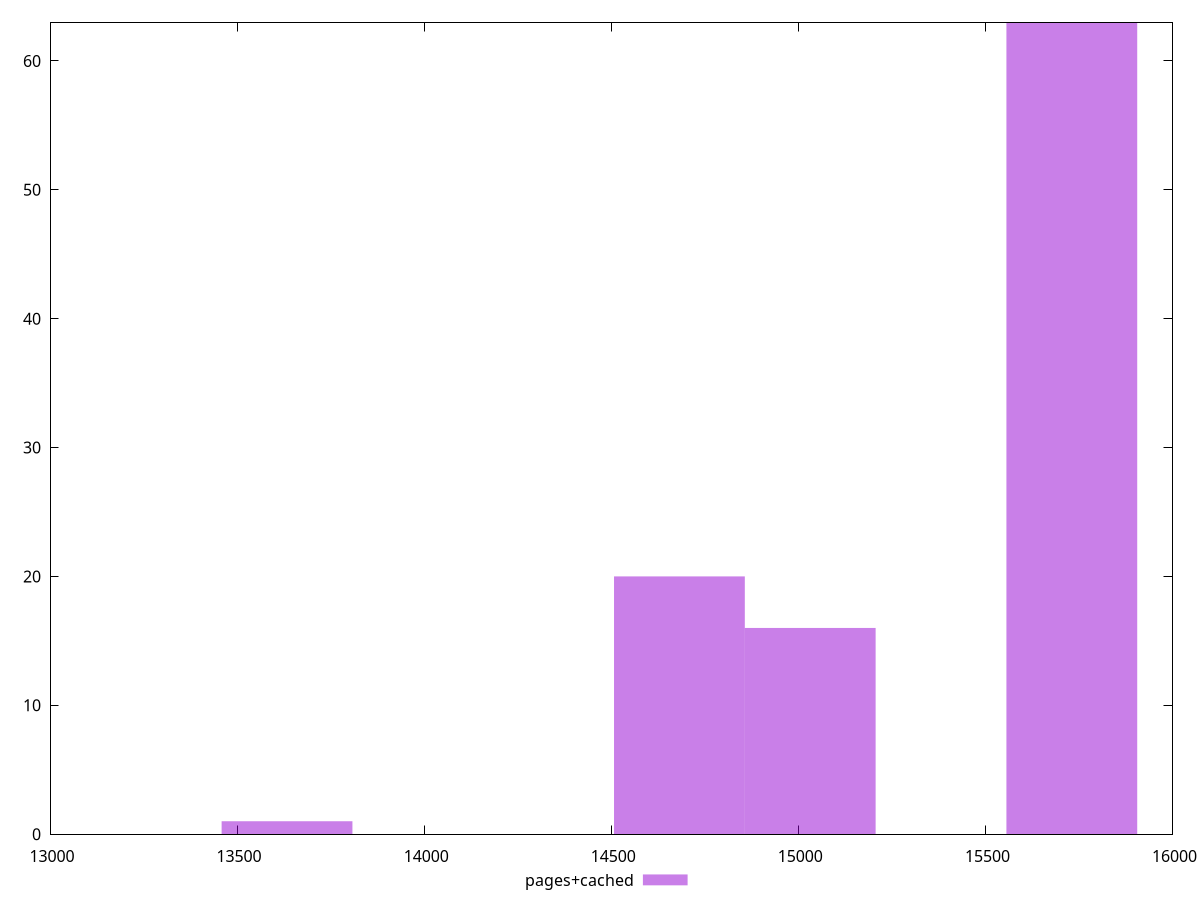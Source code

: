 $_pagesCached <<EOF
13633.462157215821 1
15031.765968212316 16
15730.917873710565 63
14682.190015463193 20
EOF
set key outside below
set terminal pngcairo
set output "report_00005_2020-11-02T22-26-11.212Z/largest-contentful-paint/pages+cached//raw_hist.png"
set yrange [0:63]
set boxwidth 349.57595274912364
set style fill transparent solid 0.5 noborder
plot $_pagesCached title "pages+cached" with boxes ,